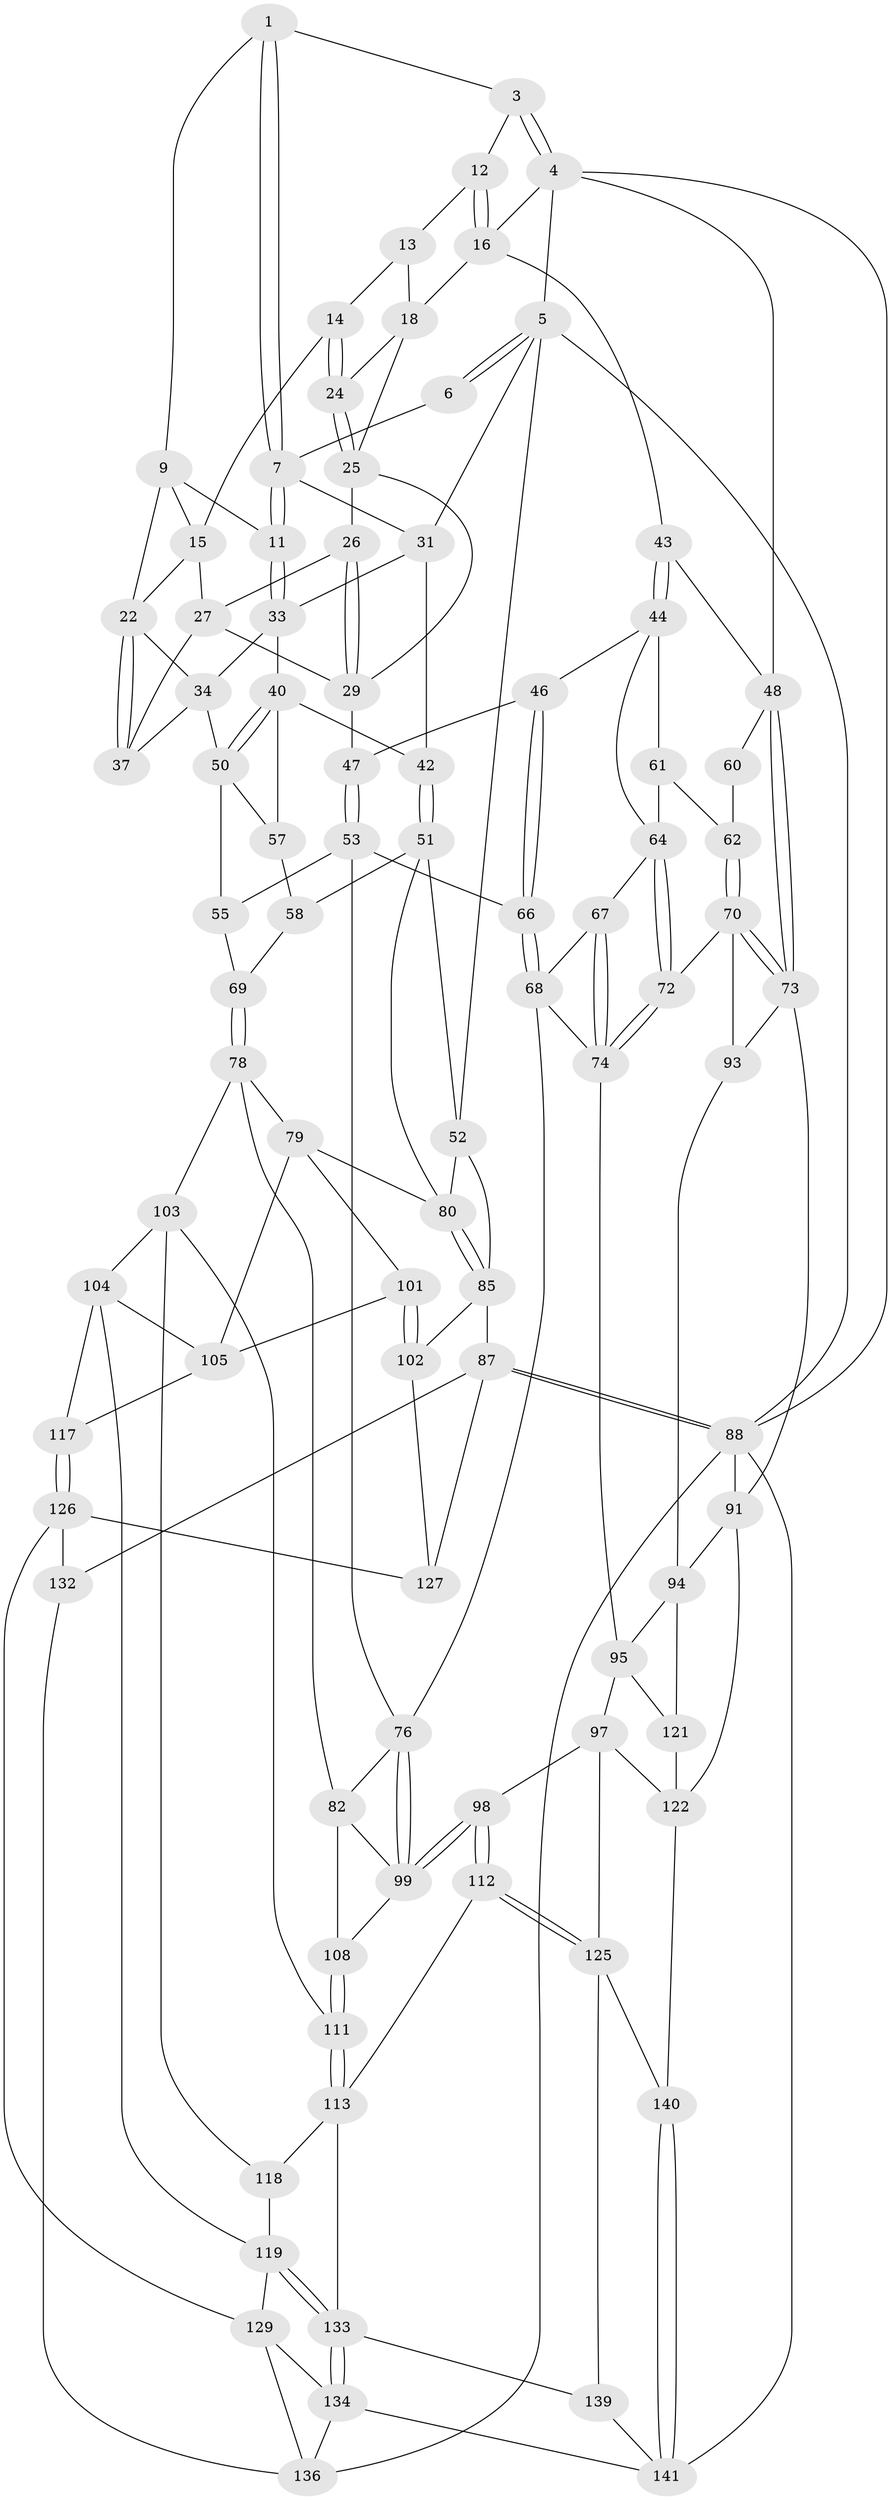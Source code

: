 // original degree distribution, {3: 0.027777777777777776, 4: 0.2152777777777778, 6: 0.22916666666666666, 5: 0.5277777777777778}
// Generated by graph-tools (version 1.1) at 2025/42/03/06/25 10:42:29]
// undirected, 90 vertices, 198 edges
graph export_dot {
graph [start="1"]
  node [color=gray90,style=filled];
  1 [pos="+0.4812319739862618+0",super="+2"];
  3 [pos="+0.8286646733427186+0"];
  4 [pos="+1+0",super="+20"];
  5 [pos="+0+0",super="+30"];
  6 [pos="+0.27356554649866055+0"];
  7 [pos="+0.3786683134569675+0.027591606346411415",super="+8"];
  9 [pos="+0.49138462925716014+0",super="+10"];
  11 [pos="+0.3936502958772205+0.10981165643795829"];
  12 [pos="+0.8171897953873906+0"];
  13 [pos="+0.7432767522837445+0.0054096405941402624"];
  14 [pos="+0.642227744389022+0.04792037139626126"];
  15 [pos="+0.5430740832148053+0",super="+21"];
  16 [pos="+0.8690395977273372+0.1009164919837615",super="+17"];
  18 [pos="+0.7636783438658398+0.1858849246523609",super="+19"];
  22 [pos="+0.497953745203402+0.133354235457353",super="+23"];
  24 [pos="+0.64969286444727+0.0768680011828955"];
  25 [pos="+0.6466434746714146+0.0887076249124064",super="+28"];
  26 [pos="+0.611477799159872+0.11391085228690678"];
  27 [pos="+0.5581332702688814+0.11213554599001072",super="+36"];
  29 [pos="+0.6561982627500571+0.24779300150995565",super="+38"];
  31 [pos="+0.18394720556310842+0.14395600864238095",super="+32"];
  33 [pos="+0.3744936581373673+0.14890087632617935",super="+35"];
  34 [pos="+0.4345002648262517+0.20668898622634152",super="+39"];
  37 [pos="+0.5609245712069424+0.2510842265282086"];
  40 [pos="+0.39466961215357166+0.21775300405361497",super="+41"];
  42 [pos="+0.20023374226606802+0.19823009007735984"];
  43 [pos="+0.813186261111497+0.23106240363632827"];
  44 [pos="+0.8373423840621956+0.3011111964807946",super="+45"];
  46 [pos="+0.7587161205957156+0.3519327811704123"];
  47 [pos="+0.6403243777663443+0.29088836775975135"];
  48 [pos="+1+0.22131400070902435",super="+49"];
  50 [pos="+0.46676614234053654+0.32504028691511755",super="+56"];
  51 [pos="+0.13233727451229932+0.3453044296826742",super="+59"];
  52 [pos="+0+0.0860144321415529",super="+84"];
  53 [pos="+0.6232167576253831+0.35278037875691054",super="+54"];
  55 [pos="+0.4543807990029647+0.39697765883940267"];
  57 [pos="+0.31970922574383104+0.2821255170554331"];
  58 [pos="+0.2883452050750459+0.35824464547204476"];
  60 [pos="+0.886528236288537+0.3055984330139829"];
  61 [pos="+0.850024226310172+0.30453821102194173",super="+63"];
  62 [pos="+0.9242144038935028+0.4013845884205387"];
  64 [pos="+0.8279848142942334+0.41576634520615424",super="+65"];
  66 [pos="+0.7175457448690514+0.43427775453817236"];
  67 [pos="+0.7617128038719666+0.4812300503394575"];
  68 [pos="+0.737613974994881+0.49260110959140996",super="+75"];
  69 [pos="+0.3633224724251131+0.4262221875548854"];
  70 [pos="+1+0.45757815299766547",super="+71"];
  72 [pos="+0.9245638024017743+0.5166492024420986"];
  73 [pos="+1+0.40940216923803124",super="+92"];
  74 [pos="+0.9151094622839697+0.5239395444489031",super="+89"];
  76 [pos="+0.7078437141487652+0.5360515298293627",super="+77"];
  78 [pos="+0.32359510201760533+0.5095001055258721",super="+83"];
  79 [pos="+0.23609467727201852+0.530741706026576",super="+100"];
  80 [pos="+0.14583707188015052+0.4540074776233289",super="+81"];
  82 [pos="+0.4953650273762722+0.5862247473928944",super="+107"];
  85 [pos="+0+0.6261033233666685",super="+86"];
  87 [pos="+0+1",super="+131"];
  88 [pos="+0+1",super="+90"];
  91 [pos="+1+0.9957548922807044",super="+114"];
  93 [pos="+0.9820628413796442+0.6531469713373603"];
  94 [pos="+0.9397158605140896+0.6670843594476146",super="+115"];
  95 [pos="+0.8505138670896306+0.6646521094305485",super="+96"];
  97 [pos="+0.8338813427465179+0.66808790845643",super="+124"];
  98 [pos="+0.7539181969614258+0.6472236873330726"];
  99 [pos="+0.7301513897025328+0.6117744927785496",super="+106"];
  101 [pos="+0.23011673202565458+0.602867351138156"];
  102 [pos="+0.10308015388230993+0.6989442556188105"];
  103 [pos="+0.48284130799175456+0.6136565602209311",super="+110"];
  104 [pos="+0.4649748458502204+0.6276798312348674",super="+116"];
  105 [pos="+0.36410073315884334+0.6443922910034895",super="+109"];
  108 [pos="+0.629799546212917+0.6691702218154424"];
  111 [pos="+0.582832605328269+0.727809942068892"];
  112 [pos="+0.6413404826402503+0.7959113359168587"];
  113 [pos="+0.6336158808450231+0.7955616232253319",super="+128"];
  117 [pos="+0.27107348793356717+0.7448677721139644"];
  118 [pos="+0.4554472109095377+0.8259679176564733"];
  119 [pos="+0.4315025280214266+0.83546071273809",super="+120"];
  121 [pos="+0.8519569607655629+0.6673073226678298"];
  122 [pos="+0.899432221734781+0.8136718867345023",super="+123"];
  125 [pos="+0.6744139454954873+0.818208095325545",super="+138"];
  126 [pos="+0.22777535382874012+0.7770935974765684",super="+130"];
  127 [pos="+0.22186830650966685+0.7770493054279793"];
  129 [pos="+0.37339649633091304+0.8238140592071135",super="+135"];
  132 [pos="+0.266160627044301+0.8929207796140487"];
  133 [pos="+0.4446182811442903+0.9356363620448919",super="+137"];
  134 [pos="+0.4043629877479083+1",super="+143"];
  136 [pos="+0.2663807930149975+0.893375605642018",super="+142"];
  139 [pos="+0.7082366555147616+1"];
  140 [pos="+0.8211962858610212+0.8556269796189101"];
  141 [pos="+1+1",super="+144"];
  1 -- 7;
  1 -- 7;
  1 -- 3;
  1 -- 9;
  3 -- 4;
  3 -- 4;
  3 -- 12;
  4 -- 5;
  4 -- 16;
  4 -- 48;
  4 -- 88;
  5 -- 6;
  5 -- 6;
  5 -- 88;
  5 -- 52;
  5 -- 31;
  6 -- 7;
  7 -- 11;
  7 -- 11;
  7 -- 31;
  9 -- 15;
  9 -- 11;
  9 -- 22;
  11 -- 33;
  11 -- 33;
  12 -- 13;
  12 -- 16;
  12 -- 16;
  13 -- 14;
  13 -- 18;
  14 -- 15;
  14 -- 24;
  14 -- 24;
  15 -- 27;
  15 -- 22;
  16 -- 18;
  16 -- 43;
  18 -- 24;
  18 -- 25;
  22 -- 37;
  22 -- 37;
  22 -- 34;
  24 -- 25;
  24 -- 25;
  25 -- 26;
  25 -- 29;
  26 -- 27;
  26 -- 29;
  26 -- 29;
  27 -- 37;
  27 -- 29;
  29 -- 47;
  31 -- 42;
  31 -- 33;
  33 -- 40;
  33 -- 34;
  34 -- 50;
  34 -- 37;
  40 -- 50;
  40 -- 50;
  40 -- 57;
  40 -- 42;
  42 -- 51;
  42 -- 51;
  43 -- 44;
  43 -- 44;
  43 -- 48;
  44 -- 61;
  44 -- 46;
  44 -- 64;
  46 -- 47;
  46 -- 66;
  46 -- 66;
  47 -- 53;
  47 -- 53;
  48 -- 73;
  48 -- 73;
  48 -- 60;
  50 -- 57;
  50 -- 55;
  51 -- 52;
  51 -- 58;
  51 -- 80;
  52 -- 85;
  52 -- 80;
  53 -- 66;
  53 -- 55;
  53 -- 76;
  55 -- 69;
  57 -- 58;
  58 -- 69;
  60 -- 62;
  61 -- 64;
  61 -- 62;
  62 -- 70;
  62 -- 70;
  64 -- 72;
  64 -- 72;
  64 -- 67;
  66 -- 68;
  66 -- 68;
  67 -- 68;
  67 -- 74;
  67 -- 74;
  68 -- 74;
  68 -- 76;
  69 -- 78;
  69 -- 78;
  70 -- 73;
  70 -- 73;
  70 -- 72;
  70 -- 93;
  72 -- 74;
  72 -- 74;
  73 -- 91;
  73 -- 93;
  74 -- 95;
  76 -- 99;
  76 -- 99;
  76 -- 82;
  78 -- 79;
  78 -- 82;
  78 -- 103;
  79 -- 80;
  79 -- 105;
  79 -- 101;
  80 -- 85;
  80 -- 85;
  82 -- 108;
  82 -- 99;
  85 -- 102;
  85 -- 87;
  87 -- 88;
  87 -- 88;
  87 -- 132;
  87 -- 127;
  88 -- 136;
  88 -- 91;
  88 -- 141;
  91 -- 122;
  91 -- 94;
  93 -- 94;
  94 -- 95;
  94 -- 121;
  95 -- 97;
  95 -- 121;
  97 -- 98;
  97 -- 122;
  97 -- 125;
  98 -- 99;
  98 -- 99;
  98 -- 112;
  98 -- 112;
  99 -- 108;
  101 -- 102;
  101 -- 102;
  101 -- 105;
  102 -- 127;
  103 -- 104;
  103 -- 111;
  103 -- 118;
  104 -- 105;
  104 -- 117;
  104 -- 119;
  105 -- 117;
  108 -- 111;
  108 -- 111;
  111 -- 113;
  111 -- 113;
  112 -- 113;
  112 -- 125;
  112 -- 125;
  113 -- 133;
  113 -- 118;
  117 -- 126;
  117 -- 126;
  118 -- 119;
  119 -- 133;
  119 -- 133;
  119 -- 129;
  121 -- 122;
  122 -- 140;
  125 -- 139;
  125 -- 140;
  126 -- 127;
  126 -- 129;
  126 -- 132;
  129 -- 136;
  129 -- 134;
  132 -- 136;
  133 -- 134;
  133 -- 134;
  133 -- 139;
  134 -- 136;
  134 -- 141;
  139 -- 141;
  140 -- 141;
  140 -- 141;
}
